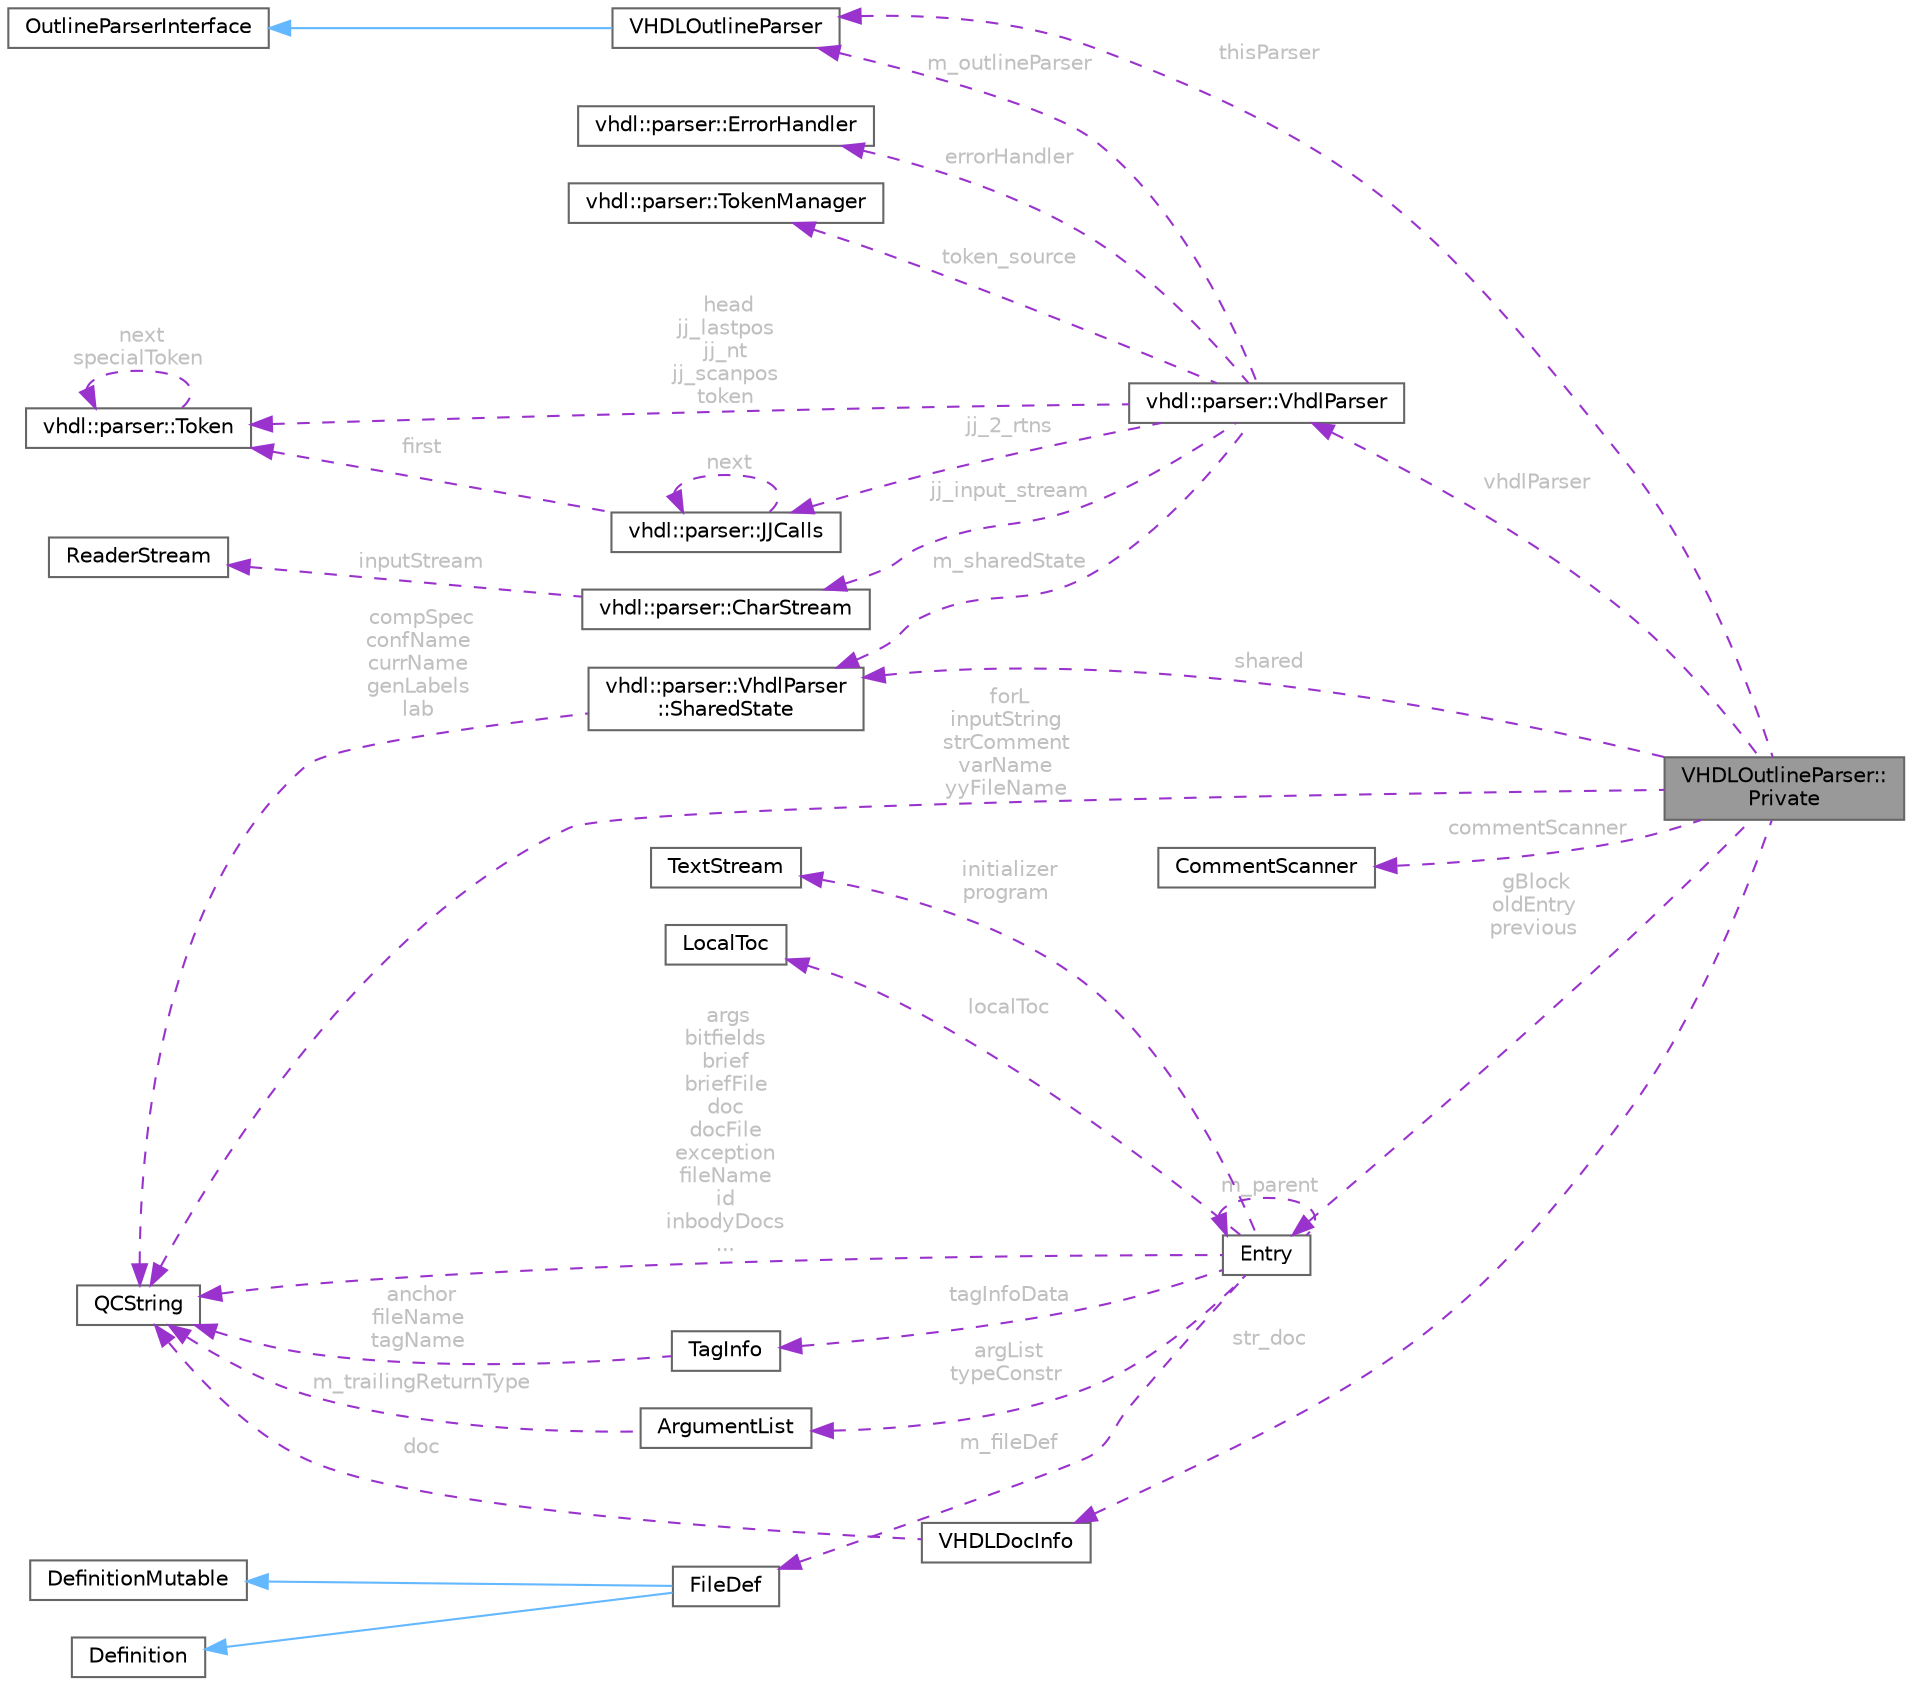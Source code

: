digraph "VHDLOutlineParser::Private"
{
 // INTERACTIVE_SVG=YES
 // LATEX_PDF_SIZE
  bgcolor="transparent";
  edge [fontname=Helvetica,fontsize=10,labelfontname=Helvetica,labelfontsize=10];
  node [fontname=Helvetica,fontsize=10,shape=box,height=0.2,width=0.4];
  rankdir="LR";
  Node1 [id="Node000001",label="VHDLOutlineParser::\lPrivate",height=0.2,width=0.4,color="gray40", fillcolor="grey60", style="filled", fontcolor="black",tooltip=" "];
  Node2 -> Node1 [id="edge1_Node000001_Node000002",dir="back",color="darkorchid3",style="dashed",tooltip=" ",label=" thisParser",fontcolor="grey" ];
  Node2 [id="Node000002",label="VHDLOutlineParser",height=0.2,width=0.4,color="gray40", fillcolor="white", style="filled",URL="$df/d4b/class_v_h_d_l_outline_parser.html",tooltip="VHDL parser using state-based lexical scanning."];
  Node3 -> Node2 [id="edge2_Node000002_Node000003",dir="back",color="steelblue1",style="solid",tooltip=" "];
  Node3 [id="Node000003",label="OutlineParserInterface",height=0.2,width=0.4,color="gray40", fillcolor="white", style="filled",URL="$d5/d79/class_outline_parser_interface.html",tooltip="Abstract interface for outline parsers."];
  Node4 -> Node1 [id="edge3_Node000001_Node000004",dir="back",color="darkorchid3",style="dashed",tooltip=" ",label=" vhdlParser",fontcolor="grey" ];
  Node4 [id="Node000004",label="vhdl::parser::VhdlParser",height=0.2,width=0.4,color="gray40", fillcolor="white", style="filled",URL="$de/d32/classvhdl_1_1parser_1_1_vhdl_parser.html",tooltip=" "];
  Node5 -> Node4 [id="edge4_Node000004_Node000005",dir="back",color="darkorchid3",style="dashed",tooltip=" ",label=" token_source",fontcolor="grey" ];
  Node5 [id="Node000005",label="vhdl::parser::TokenManager",height=0.2,width=0.4,color="gray40", fillcolor="white", style="filled",URL="$d3/d2c/classvhdl_1_1parser_1_1_token_manager.html",tooltip="An implementation for this interface is generated by JavaCCParser."];
  Node6 -> Node4 [id="edge5_Node000004_Node000006",dir="back",color="darkorchid3",style="dashed",tooltip=" ",label=" jj_input_stream",fontcolor="grey" ];
  Node6 [id="Node000006",label="vhdl::parser::CharStream",height=0.2,width=0.4,color="gray40", fillcolor="white", style="filled",URL="$d2/d98/classvhdl_1_1parser_1_1_char_stream.html",tooltip="This class describes a character stream that maintains line and column number positions of the charac..."];
  Node7 -> Node6 [id="edge6_Node000006_Node000007",dir="back",color="darkorchid3",style="dashed",tooltip=" ",label=" inputStream",fontcolor="grey" ];
  Node7 [id="Node000007",label="ReaderStream",height=0.2,width=0.4,color="gray40", fillcolor="white", style="filled",URL="$d4/d89/class_reader_stream.html",tooltip=" "];
  Node8 -> Node4 [id="edge7_Node000004_Node000008",dir="back",color="darkorchid3",style="dashed",tooltip=" ",label=" head\njj_lastpos\njj_nt\njj_scanpos\ntoken",fontcolor="grey" ];
  Node8 [id="Node000008",label="vhdl::parser::Token",height=0.2,width=0.4,color="gray40", fillcolor="white", style="filled",URL="$dc/de7/classvhdl_1_1parser_1_1_token.html",tooltip="Describes the input token stream."];
  Node8 -> Node8 [id="edge8_Node000008_Node000008",dir="back",color="darkorchid3",style="dashed",tooltip=" ",label=" next\nspecialToken",fontcolor="grey" ];
  Node9 -> Node4 [id="edge9_Node000004_Node000009",dir="back",color="darkorchid3",style="dashed",tooltip=" ",label=" jj_2_rtns",fontcolor="grey" ];
  Node9 [id="Node000009",label="vhdl::parser::JJCalls",height=0.2,width=0.4,color="gray40", fillcolor="white", style="filled",URL="$d8/da3/structvhdl_1_1parser_1_1_j_j_calls.html",tooltip=" "];
  Node9 -> Node9 [id="edge10_Node000009_Node000009",dir="back",color="darkorchid3",style="dashed",tooltip=" ",label=" next",fontcolor="grey" ];
  Node8 -> Node9 [id="edge11_Node000009_Node000008",dir="back",color="darkorchid3",style="dashed",tooltip=" ",label=" first",fontcolor="grey" ];
  Node10 -> Node4 [id="edge12_Node000004_Node000010",dir="back",color="darkorchid3",style="dashed",tooltip=" ",label=" errorHandler",fontcolor="grey" ];
  Node10 [id="Node000010",label="vhdl::parser::ErrorHandler",height=0.2,width=0.4,color="gray40", fillcolor="white", style="filled",URL="$df/d0f/classvhdl_1_1parser_1_1_error_handler.html",tooltip=" "];
  Node2 -> Node4 [id="edge13_Node000004_Node000002",dir="back",color="darkorchid3",style="dashed",tooltip=" ",label=" m_outlineParser",fontcolor="grey" ];
  Node11 -> Node4 [id="edge14_Node000004_Node000011",dir="back",color="darkorchid3",style="dashed",tooltip=" ",label=" m_sharedState",fontcolor="grey" ];
  Node11 [id="Node000011",label="vhdl::parser::VhdlParser\l::SharedState",height=0.2,width=0.4,color="gray40", fillcolor="white", style="filled",URL="$d9/da2/structvhdl_1_1parser_1_1_vhdl_parser_1_1_shared_state.html",tooltip=" "];
  Node12 -> Node11 [id="edge15_Node000011_Node000012",dir="back",color="darkorchid3",style="dashed",tooltip=" ",label=" compSpec\nconfName\ncurrName\ngenLabels\nlab",fontcolor="grey" ];
  Node12 [id="Node000012",label="QCString",height=0.2,width=0.4,color="gray40", fillcolor="white", style="filled",URL="$d9/d45/class_q_c_string.html",tooltip="This is an alternative implementation of QCString."];
  Node13 -> Node1 [id="edge16_Node000001_Node000013",dir="back",color="darkorchid3",style="dashed",tooltip=" ",label=" commentScanner",fontcolor="grey" ];
  Node13 [id="Node000013",label="CommentScanner",height=0.2,width=0.4,color="gray40", fillcolor="white", style="filled",URL="$d0/d6b/class_comment_scanner.html",tooltip=" "];
  Node12 -> Node1 [id="edge17_Node000001_Node000012",dir="back",color="darkorchid3",style="dashed",tooltip=" ",label=" forL\ninputString\nstrComment\nvarName\nyyFileName",fontcolor="grey" ];
  Node14 -> Node1 [id="edge18_Node000001_Node000014",dir="back",color="darkorchid3",style="dashed",tooltip=" ",label=" gBlock\noldEntry\nprevious",fontcolor="grey" ];
  Node14 [id="Node000014",label="Entry",height=0.2,width=0.4,color="gray40", fillcolor="white", style="filled",URL="$d4/dd7/class_entry.html",tooltip="Represents an unstructured piece of information, about an entity found in the sources."];
  Node12 -> Node14 [id="edge19_Node000014_Node000012",dir="back",color="darkorchid3",style="dashed",tooltip=" ",label=" args\nbitfields\nbrief\nbriefFile\ndoc\ndocFile\nexception\nfileName\nid\ninbodyDocs\n...",fontcolor="grey" ];
  Node15 -> Node14 [id="edge20_Node000014_Node000015",dir="back",color="darkorchid3",style="dashed",tooltip=" ",label=" tagInfoData",fontcolor="grey" ];
  Node15 [id="Node000015",label="TagInfo",height=0.2,width=0.4,color="gray40", fillcolor="white", style="filled",URL="$d3/dc3/struct_tag_info.html",tooltip="This struct is used to capture the tag file information for an Entry."];
  Node12 -> Node15 [id="edge21_Node000015_Node000012",dir="back",color="darkorchid3",style="dashed",tooltip=" ",label=" anchor\nfileName\ntagName",fontcolor="grey" ];
  Node16 -> Node14 [id="edge22_Node000014_Node000016",dir="back",color="darkorchid3",style="dashed",tooltip=" ",label=" argList\ntypeConstr",fontcolor="grey" ];
  Node16 [id="Node000016",label="ArgumentList",height=0.2,width=0.4,color="gray40", fillcolor="white", style="filled",URL="$d7/df8/class_argument_list.html",tooltip="This class represents an function or template argument list."];
  Node12 -> Node16 [id="edge23_Node000016_Node000012",dir="back",color="darkorchid3",style="dashed",tooltip=" ",label=" m_trailingReturnType",fontcolor="grey" ];
  Node17 -> Node14 [id="edge24_Node000014_Node000017",dir="back",color="darkorchid3",style="dashed",tooltip=" ",label=" initializer\nprogram",fontcolor="grey" ];
  Node17 [id="Node000017",label="TextStream",height=0.2,width=0.4,color="gray40", fillcolor="white", style="filled",URL="$d3/d30/class_text_stream.html",tooltip="Text streaming class that buffers data."];
  Node18 -> Node14 [id="edge25_Node000014_Node000018",dir="back",color="darkorchid3",style="dashed",tooltip=" ",label=" localToc",fontcolor="grey" ];
  Node18 [id="Node000018",label="LocalToc",height=0.2,width=0.4,color="gray40", fillcolor="white", style="filled",URL="$da/d1d/class_local_toc.html",tooltip=" "];
  Node14 -> Node14 [id="edge26_Node000014_Node000014",dir="back",color="darkorchid3",style="dashed",tooltip=" ",label=" m_parent",fontcolor="grey" ];
  Node19 -> Node14 [id="edge27_Node000014_Node000019",dir="back",color="darkorchid3",style="dashed",tooltip=" ",label=" m_fileDef",fontcolor="grey" ];
  Node19 [id="Node000019",label="FileDef",height=0.2,width=0.4,color="gray40", fillcolor="white", style="filled",URL="$de/db0/class_file_def.html",tooltip="A model of a file symbol."];
  Node20 -> Node19 [id="edge28_Node000019_Node000020",dir="back",color="steelblue1",style="solid",tooltip=" "];
  Node20 [id="Node000020",label="DefinitionMutable",height=0.2,width=0.4,color="gray40", fillcolor="white", style="filled",URL="$d0/d46/class_definition_mutable.html",tooltip=" "];
  Node21 -> Node19 [id="edge29_Node000019_Node000021",dir="back",color="steelblue1",style="solid",tooltip=" "];
  Node21 [id="Node000021",label="Definition",height=0.2,width=0.4,color="gray40", fillcolor="white", style="filled",URL="$d5/dcc/class_definition.html",tooltip="The common base class of all entity definitions found in the sources."];
  Node22 -> Node1 [id="edge30_Node000001_Node000022",dir="back",color="darkorchid3",style="dashed",tooltip=" ",label=" str_doc",fontcolor="grey" ];
  Node22 [id="Node000022",label="VHDLDocInfo",height=0.2,width=0.4,color="gray40", fillcolor="white", style="filled",URL="$d9/d20/struct_v_h_d_l_doc_info.html",tooltip=" "];
  Node12 -> Node22 [id="edge31_Node000022_Node000012",dir="back",color="darkorchid3",style="dashed",tooltip=" ",label=" doc",fontcolor="grey" ];
  Node11 -> Node1 [id="edge32_Node000001_Node000011",dir="back",color="darkorchid3",style="dashed",tooltip=" ",label=" shared",fontcolor="grey" ];
}
